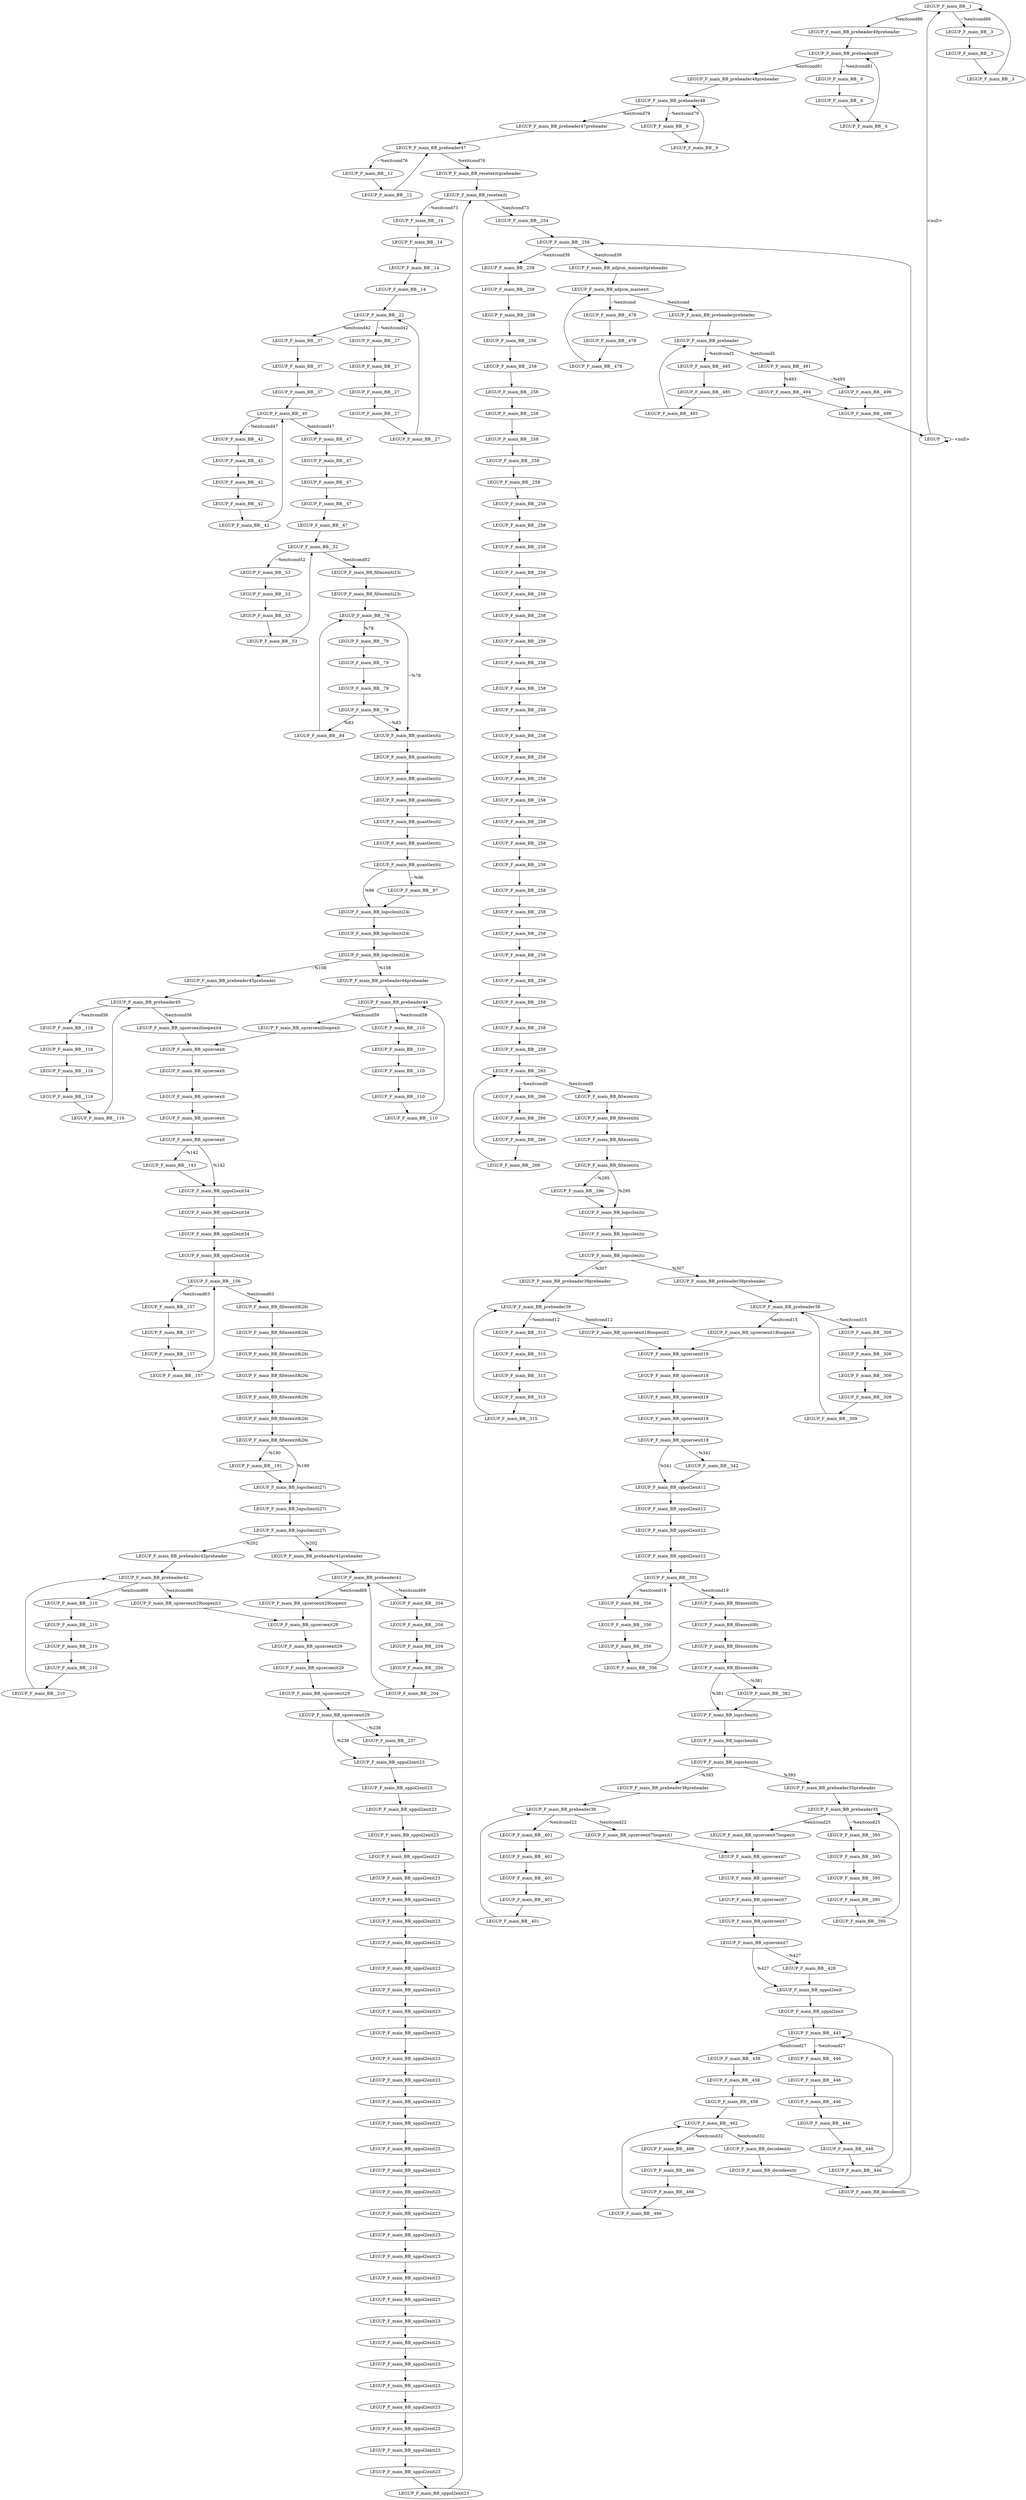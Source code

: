 digraph {
Node0x55e621563250[label="LEGUP_F_main_BB__1"];
Node0x55e621614e60[label="LEGUP"];
Node0x55e621614e60 -> Node0x55e621563250[label="<null>"];
Node0x55e621614e60 -> Node0x55e621614e60[label="~<null>"];
Node0x55e621563340[label="LEGUP_F_main_BB_preheader49preheader"];
Node0x55e621563250 -> Node0x55e621563340[label="%exitcond86"];
Node0x55e621563430[label="LEGUP_F_main_BB__3"];
Node0x55e621563250 -> Node0x55e621563430[label="~%exitcond86"];
Node0x55e621563700[label="LEGUP_F_main_BB_preheader49"];
Node0x55e621563340 -> Node0x55e621563700;
Node0x55e621563520[label="LEGUP_F_main_BB__3"];
Node0x55e621563430 -> Node0x55e621563520;
Node0x55e621563610[label="LEGUP_F_main_BB__3"];
Node0x55e621563520 -> Node0x55e621563610;
Node0x55e621563610 -> Node0x55e621563250;
Node0x55e6215637f0[label="LEGUP_F_main_BB_preheader48preheader"];
Node0x55e621563700 -> Node0x55e6215637f0[label="%exitcond81"];
Node0x55e6215638e0[label="LEGUP_F_main_BB__6"];
Node0x55e621563700 -> Node0x55e6215638e0[label="~%exitcond81"];
Node0x55e621563bb0[label="LEGUP_F_main_BB_preheader48"];
Node0x55e6215637f0 -> Node0x55e621563bb0;
Node0x55e6215639d0[label="LEGUP_F_main_BB__6"];
Node0x55e6215638e0 -> Node0x55e6215639d0;
Node0x55e621563ac0[label="LEGUP_F_main_BB__6"];
Node0x55e6215639d0 -> Node0x55e621563ac0;
Node0x55e621563ac0 -> Node0x55e621563700;
Node0x55e621563ca0[label="LEGUP_F_main_BB_preheader47preheader"];
Node0x55e621563bb0 -> Node0x55e621563ca0[label="%exitcond79"];
Node0x55e621563d90[label="LEGUP_F_main_BB__9"];
Node0x55e621563bb0 -> Node0x55e621563d90[label="~%exitcond79"];
Node0x55e621563f70[label="LEGUP_F_main_BB_preheader47"];
Node0x55e621563ca0 -> Node0x55e621563f70;
Node0x55e621563e80[label="LEGUP_F_main_BB__9"];
Node0x55e621563d90 -> Node0x55e621563e80;
Node0x55e621563e80 -> Node0x55e621563bb0;
Node0x55e621564060[label="LEGUP_F_main_BB_resetexitipreheader"];
Node0x55e621563f70 -> Node0x55e621564060[label="%exitcond76"];
Node0x55e621564150[label="LEGUP_F_main_BB__12"];
Node0x55e621563f70 -> Node0x55e621564150[label="~%exitcond76"];
Node0x55e621564330[label="LEGUP_F_main_BB_resetexiti"];
Node0x55e621564060 -> Node0x55e621564330;
Node0x55e621564240[label="LEGUP_F_main_BB__12"];
Node0x55e621564150 -> Node0x55e621564240;
Node0x55e621564240 -> Node0x55e621563f70;
Node0x55e621555070[label="LEGUP_F_main_BB__254"];
Node0x55e621564330 -> Node0x55e621555070[label="%exitcond73"];
Node0x55e621564420[label="LEGUP_F_main_BB__14"];
Node0x55e621564330 -> Node0x55e621564420[label="~%exitcond73"];
Node0x55e621564510[label="LEGUP_F_main_BB__14"];
Node0x55e621564420 -> Node0x55e621564510;
Node0x55e621564600[label="LEGUP_F_main_BB__14"];
Node0x55e621564510 -> Node0x55e621564600;
Node0x55e6215646f0[label="LEGUP_F_main_BB__14"];
Node0x55e621564600 -> Node0x55e6215646f0;
Node0x55e6215647e0[label="LEGUP_F_main_BB__22"];
Node0x55e6215646f0 -> Node0x55e6215647e0;
Node0x55e621564d80[label="LEGUP_F_main_BB__37"];
Node0x55e6215647e0 -> Node0x55e621564d80[label="%exitcond42"];
Node0x55e6215648d0[label="LEGUP_F_main_BB__27"];
Node0x55e6215647e0 -> Node0x55e6215648d0[label="~%exitcond42"];
Node0x55e6215649c0[label="LEGUP_F_main_BB__27"];
Node0x55e6215648d0 -> Node0x55e6215649c0;
Node0x55e621564ab0[label="LEGUP_F_main_BB__27"];
Node0x55e6215649c0 -> Node0x55e621564ab0;
Node0x55e621564ba0[label="LEGUP_F_main_BB__27"];
Node0x55e621564ab0 -> Node0x55e621564ba0;
Node0x55e621564c90[label="LEGUP_F_main_BB__27"];
Node0x55e621564ba0 -> Node0x55e621564c90;
Node0x55e621564c90 -> Node0x55e6215647e0;
Node0x55e621564e70[label="LEGUP_F_main_BB__37"];
Node0x55e621564d80 -> Node0x55e621564e70;
Node0x55e621564f60[label="LEGUP_F_main_BB__37"];
Node0x55e621564e70 -> Node0x55e621564f60;
Node0x55e621565050[label="LEGUP_F_main_BB__40"];
Node0x55e621564f60 -> Node0x55e621565050;
Node0x55e6215655f0[label="LEGUP_F_main_BB__47"];
Node0x55e621565050 -> Node0x55e6215655f0[label="%exitcond47"];
Node0x55e621565140[label="LEGUP_F_main_BB__42"];
Node0x55e621565050 -> Node0x55e621565140[label="~%exitcond47"];
Node0x55e621565230[label="LEGUP_F_main_BB__42"];
Node0x55e621565140 -> Node0x55e621565230;
Node0x55e621565320[label="LEGUP_F_main_BB__42"];
Node0x55e621565230 -> Node0x55e621565320;
Node0x55e621565410[label="LEGUP_F_main_BB__42"];
Node0x55e621565320 -> Node0x55e621565410;
Node0x55e621565500[label="LEGUP_F_main_BB__42"];
Node0x55e621565410 -> Node0x55e621565500;
Node0x55e621565500 -> Node0x55e621565050;
Node0x55e6215656e0[label="LEGUP_F_main_BB__47"];
Node0x55e6215655f0 -> Node0x55e6215656e0;
Node0x55e6215657d0[label="LEGUP_F_main_BB__47"];
Node0x55e6215656e0 -> Node0x55e6215657d0;
Node0x55e6215658c0[label="LEGUP_F_main_BB__47"];
Node0x55e6215657d0 -> Node0x55e6215658c0;
Node0x55e6215659b0[label="LEGUP_F_main_BB__47"];
Node0x55e6215658c0 -> Node0x55e6215659b0;
Node0x55e621565aa0[label="LEGUP_F_main_BB__52"];
Node0x55e6215659b0 -> Node0x55e621565aa0;
Node0x55e62153f440[label="LEGUP_F_main_BB_filtezexiti23i"];
Node0x55e621565aa0 -> Node0x55e62153f440[label="%exitcond52"];
Node0x55e621565b90[label="LEGUP_F_main_BB__53"];
Node0x55e621565aa0 -> Node0x55e621565b90[label="~%exitcond52"];
Node0x55e621565c80[label="LEGUP_F_main_BB__53"];
Node0x55e621565b90 -> Node0x55e621565c80;
Node0x55e621565d70[label="LEGUP_F_main_BB__53"];
Node0x55e621565c80 -> Node0x55e621565d70;
Node0x55e621565e60[label="LEGUP_F_main_BB__53"];
Node0x55e621565d70 -> Node0x55e621565e60;
Node0x55e621565e60 -> Node0x55e621565aa0;
Node0x55e62153f530[label="LEGUP_F_main_BB_filtezexiti23i"];
Node0x55e62153f440 -> Node0x55e62153f530;
Node0x55e62153f620[label="LEGUP_F_main_BB__76"];
Node0x55e62153f530 -> Node0x55e62153f620;
Node0x55e62153f710[label="LEGUP_F_main_BB__79"];
Node0x55e62153f620 -> Node0x55e62153f710[label="%78"];
Node0x55e62153fbc0[label="LEGUP_F_main_BB_quantlexitii"];
Node0x55e62153f620 -> Node0x55e62153fbc0[label="~%78"];
Node0x55e62153f800[label="LEGUP_F_main_BB__79"];
Node0x55e62153f710 -> Node0x55e62153f800;
Node0x55e62153f8f0[label="LEGUP_F_main_BB__79"];
Node0x55e62153f800 -> Node0x55e62153f8f0;
Node0x55e62153f9e0[label="LEGUP_F_main_BB__79"];
Node0x55e62153f8f0 -> Node0x55e62153f9e0;
Node0x55e62153fad0[label="LEGUP_F_main_BB__84"];
Node0x55e62153f9e0 -> Node0x55e62153fad0[label="%83"];
Node0x55e62153f9e0 -> Node0x55e62153fbc0[label="~%83"];
Node0x55e62153fad0 -> Node0x55e62153f620;
Node0x55e62153fcb0[label="LEGUP_F_main_BB_quantlexitii"];
Node0x55e62153fbc0 -> Node0x55e62153fcb0;
Node0x55e62153fda0[label="LEGUP_F_main_BB_quantlexitii"];
Node0x55e62153fcb0 -> Node0x55e62153fda0;
Node0x55e62153fe90[label="LEGUP_F_main_BB_quantlexitii"];
Node0x55e62153fda0 -> Node0x55e62153fe90;
Node0x55e62153ff80[label="LEGUP_F_main_BB_quantlexitii"];
Node0x55e62153fe90 -> Node0x55e62153ff80;
Node0x55e621540070[label="LEGUP_F_main_BB_quantlexitii"];
Node0x55e62153ff80 -> Node0x55e621540070;
Node0x55e621540160[label="LEGUP_F_main_BB_quantlexitii"];
Node0x55e621540070 -> Node0x55e621540160;
Node0x55e621540340[label="LEGUP_F_main_BB_logsclexiti24i"];
Node0x55e621540160 -> Node0x55e621540340[label="%96"];
Node0x55e621540250[label="LEGUP_F_main_BB__97"];
Node0x55e621540160 -> Node0x55e621540250[label="~%96"];
Node0x55e621540250 -> Node0x55e621540340;
Node0x55e621540430[label="LEGUP_F_main_BB_logsclexiti24i"];
Node0x55e621540340 -> Node0x55e621540430;
Node0x55e621540520[label="LEGUP_F_main_BB_logsclexiti24i"];
Node0x55e621540430 -> Node0x55e621540520;
Node0x55e621540700[label="LEGUP_F_main_BB_preheader44preheader"];
Node0x55e621540520 -> Node0x55e621540700[label="%108"];
Node0x55e621540610[label="LEGUP_F_main_BB_preheader45preheader"];
Node0x55e621540520 -> Node0x55e621540610[label="~%108"];
Node0x55e621540d90[label="LEGUP_F_main_BB_preheader45"];
Node0x55e621540610 -> Node0x55e621540d90;
Node0x55e6215407f0[label="LEGUP_F_main_BB_preheader44"];
Node0x55e621540700 -> Node0x55e6215407f0;
Node0x55e621541330[label="LEGUP_F_main_BB_upzeroexitloopexit"];
Node0x55e6215407f0 -> Node0x55e621541330[label="%exitcond59"];
Node0x55e6215408e0[label="LEGUP_F_main_BB__110"];
Node0x55e6215407f0 -> Node0x55e6215408e0[label="~%exitcond59"];
Node0x55e6215409d0[label="LEGUP_F_main_BB__110"];
Node0x55e6215408e0 -> Node0x55e6215409d0;
Node0x55e621540ac0[label="LEGUP_F_main_BB__110"];
Node0x55e6215409d0 -> Node0x55e621540ac0;
Node0x55e621540bb0[label="LEGUP_F_main_BB__110"];
Node0x55e621540ac0 -> Node0x55e621540bb0;
Node0x55e621540ca0[label="LEGUP_F_main_BB__110"];
Node0x55e621540bb0 -> Node0x55e621540ca0;
Node0x55e621540ca0 -> Node0x55e6215407f0;
Node0x55e621541420[label="LEGUP_F_main_BB_upzeroexitloopexit4"];
Node0x55e621540d90 -> Node0x55e621541420[label="%exitcond56"];
Node0x55e621540e80[label="LEGUP_F_main_BB__116"];
Node0x55e621540d90 -> Node0x55e621540e80[label="~%exitcond56"];
Node0x55e621540f70[label="LEGUP_F_main_BB__116"];
Node0x55e621540e80 -> Node0x55e621540f70;
Node0x55e621541060[label="LEGUP_F_main_BB__116"];
Node0x55e621540f70 -> Node0x55e621541060;
Node0x55e621541150[label="LEGUP_F_main_BB__116"];
Node0x55e621541060 -> Node0x55e621541150;
Node0x55e621541240[label="LEGUP_F_main_BB__116"];
Node0x55e621541150 -> Node0x55e621541240;
Node0x55e621541240 -> Node0x55e621540d90;
Node0x55e621541510[label="LEGUP_F_main_BB_upzeroexit"];
Node0x55e621541330 -> Node0x55e621541510;
Node0x55e621541420 -> Node0x55e621541510;
Node0x55e621541600[label="LEGUP_F_main_BB_upzeroexit"];
Node0x55e621541510 -> Node0x55e621541600;
Node0x55e6215416f0[label="LEGUP_F_main_BB_upzeroexit"];
Node0x55e621541600 -> Node0x55e6215416f0;
Node0x55e6215417e0[label="LEGUP_F_main_BB_upzeroexit"];
Node0x55e6215416f0 -> Node0x55e6215417e0;
Node0x55e6215418d0[label="LEGUP_F_main_BB_upzeroexit"];
Node0x55e6215417e0 -> Node0x55e6215418d0;
Node0x55e621541ab0[label="LEGUP_F_main_BB_uppol2exit34"];
Node0x55e6215418d0 -> Node0x55e621541ab0[label="%142"];
Node0x55e6215419c0[label="LEGUP_F_main_BB__143"];
Node0x55e6215418d0 -> Node0x55e6215419c0[label="~%142"];
Node0x55e6215419c0 -> Node0x55e621541ab0;
Node0x55e621541ba0[label="LEGUP_F_main_BB_uppol2exit34"];
Node0x55e621541ab0 -> Node0x55e621541ba0;
Node0x55e621541c90[label="LEGUP_F_main_BB_uppol2exit34"];
Node0x55e621541ba0 -> Node0x55e621541c90;
Node0x55e621541d80[label="LEGUP_F_main_BB_uppol2exit34"];
Node0x55e621541c90 -> Node0x55e621541d80;
Node0x55e621541e70[label="LEGUP_F_main_BB__156"];
Node0x55e621541d80 -> Node0x55e621541e70;
Node0x55e621542320[label="LEGUP_F_main_BB_filtezexit8i26i"];
Node0x55e621541e70 -> Node0x55e621542320[label="%exitcond63"];
Node0x55e621541f60[label="LEGUP_F_main_BB__157"];
Node0x55e621541e70 -> Node0x55e621541f60[label="~%exitcond63"];
Node0x55e621542050[label="LEGUP_F_main_BB__157"];
Node0x55e621541f60 -> Node0x55e621542050;
Node0x55e621542140[label="LEGUP_F_main_BB__157"];
Node0x55e621542050 -> Node0x55e621542140;
Node0x55e621542230[label="LEGUP_F_main_BB__157"];
Node0x55e621542140 -> Node0x55e621542230;
Node0x55e621542230 -> Node0x55e621541e70;
Node0x55e621542410[label="LEGUP_F_main_BB_filtezexit8i26i"];
Node0x55e621542320 -> Node0x55e621542410;
Node0x55e621542500[label="LEGUP_F_main_BB_filtezexit8i26i"];
Node0x55e621542410 -> Node0x55e621542500;
Node0x55e6215425f0[label="LEGUP_F_main_BB_filtezexit8i26i"];
Node0x55e621542500 -> Node0x55e6215425f0;
Node0x55e621574cc0[label="LEGUP_F_main_BB_filtezexit8i26i"];
Node0x55e6215425f0 -> Node0x55e621574cc0;
Node0x55e621574db0[label="LEGUP_F_main_BB_filtezexit8i26i"];
Node0x55e621574cc0 -> Node0x55e621574db0;
Node0x55e621574ea0[label="LEGUP_F_main_BB_filtezexit8i26i"];
Node0x55e621574db0 -> Node0x55e621574ea0;
Node0x55e621575080[label="LEGUP_F_main_BB_logschexiti27i"];
Node0x55e621574ea0 -> Node0x55e621575080[label="%190"];
Node0x55e621574f90[label="LEGUP_F_main_BB__191"];
Node0x55e621574ea0 -> Node0x55e621574f90[label="~%190"];
Node0x55e621574f90 -> Node0x55e621575080;
Node0x55e6215751a0[label="LEGUP_F_main_BB_logschexiti27i"];
Node0x55e621575080 -> Node0x55e6215751a0;
Node0x55e6215752c0[label="LEGUP_F_main_BB_logschexiti27i"];
Node0x55e6215751a0 -> Node0x55e6215752c0;
Node0x55e621575500[label="LEGUP_F_main_BB_preheader41preheader"];
Node0x55e6215752c0 -> Node0x55e621575500[label="%202"];
Node0x55e6215753e0[label="LEGUP_F_main_BB_preheader42preheader"];
Node0x55e6215752c0 -> Node0x55e6215753e0[label="~%202"];
Node0x55e621575cb0[label="LEGUP_F_main_BB_preheader42"];
Node0x55e6215753e0 -> Node0x55e621575cb0;
Node0x55e621575620[label="LEGUP_F_main_BB_preheader41"];
Node0x55e621575500 -> Node0x55e621575620;
Node0x55e621576370[label="LEGUP_F_main_BB_upzeroexit29loopexit"];
Node0x55e621575620 -> Node0x55e621576370[label="%exitcond69"];
Node0x55e621575740[label="LEGUP_F_main_BB__204"];
Node0x55e621575620 -> Node0x55e621575740[label="~%exitcond69"];
Node0x55e621575830[label="LEGUP_F_main_BB__204"];
Node0x55e621575740 -> Node0x55e621575830;
Node0x55e621575950[label="LEGUP_F_main_BB__204"];
Node0x55e621575830 -> Node0x55e621575950;
Node0x55e621575a70[label="LEGUP_F_main_BB__204"];
Node0x55e621575950 -> Node0x55e621575a70;
Node0x55e621575b90[label="LEGUP_F_main_BB__204"];
Node0x55e621575a70 -> Node0x55e621575b90;
Node0x55e621575b90 -> Node0x55e621575620;
Node0x55e6215764c0[label="LEGUP_F_main_BB_upzeroexit29loopexit3"];
Node0x55e621575cb0 -> Node0x55e6215764c0[label="%exitcond66"];
Node0x55e621575e00[label="LEGUP_F_main_BB__210"];
Node0x55e621575cb0 -> Node0x55e621575e00[label="~%exitcond66"];
Node0x55e621575ef0[label="LEGUP_F_main_BB__210"];
Node0x55e621575e00 -> Node0x55e621575ef0;
Node0x55e621576010[label="LEGUP_F_main_BB__210"];
Node0x55e621575ef0 -> Node0x55e621576010;
Node0x55e621576130[label="LEGUP_F_main_BB__210"];
Node0x55e621576010 -> Node0x55e621576130;
Node0x55e621576250[label="LEGUP_F_main_BB__210"];
Node0x55e621576130 -> Node0x55e621576250;
Node0x55e621576250 -> Node0x55e621575cb0;
Node0x55e6215765e0[label="LEGUP_F_main_BB_upzeroexit29"];
Node0x55e621576370 -> Node0x55e6215765e0;
Node0x55e6215764c0 -> Node0x55e6215765e0;
Node0x55e621576700[label="LEGUP_F_main_BB_upzeroexit29"];
Node0x55e6215765e0 -> Node0x55e621576700;
Node0x55e621576820[label="LEGUP_F_main_BB_upzeroexit29"];
Node0x55e621576700 -> Node0x55e621576820;
Node0x55e621576940[label="LEGUP_F_main_BB_upzeroexit29"];
Node0x55e621576820 -> Node0x55e621576940;
Node0x55e621576a60[label="LEGUP_F_main_BB_upzeroexit29"];
Node0x55e621576940 -> Node0x55e621576a60;
Node0x55e621576c70[label="LEGUP_F_main_BB_uppol2exit23"];
Node0x55e621576a60 -> Node0x55e621576c70[label="%236"];
Node0x55e621576b80[label="LEGUP_F_main_BB__237"];
Node0x55e621576a60 -> Node0x55e621576b80[label="~%236"];
Node0x55e621576b80 -> Node0x55e621576c70;
Node0x55e621576dc0[label="LEGUP_F_main_BB_uppol2exit23"];
Node0x55e621576c70 -> Node0x55e621576dc0;
Node0x55e621576ee0[label="LEGUP_F_main_BB_uppol2exit23"];
Node0x55e621576dc0 -> Node0x55e621576ee0;
Node0x55e621577000[label="LEGUP_F_main_BB_uppol2exit23"];
Node0x55e621576ee0 -> Node0x55e621577000;
Node0x55e621577120[label="LEGUP_F_main_BB_uppol2exit23"];
Node0x55e621577000 -> Node0x55e621577120;
Node0x55e621577240[label="LEGUP_F_main_BB_uppol2exit23"];
Node0x55e621577120 -> Node0x55e621577240;
Node0x55e621577360[label="LEGUP_F_main_BB_uppol2exit23"];
Node0x55e621577240 -> Node0x55e621577360;
Node0x55e621577480[label="LEGUP_F_main_BB_uppol2exit23"];
Node0x55e621577360 -> Node0x55e621577480;
Node0x55e6215775a0[label="LEGUP_F_main_BB_uppol2exit23"];
Node0x55e621577480 -> Node0x55e6215775a0;
Node0x55e6215776c0[label="LEGUP_F_main_BB_uppol2exit23"];
Node0x55e6215775a0 -> Node0x55e6215776c0;
Node0x55e6215777e0[label="LEGUP_F_main_BB_uppol2exit23"];
Node0x55e6215776c0 -> Node0x55e6215777e0;
Node0x55e621577900[label="LEGUP_F_main_BB_uppol2exit23"];
Node0x55e6215777e0 -> Node0x55e621577900;
Node0x55e621577a20[label="LEGUP_F_main_BB_uppol2exit23"];
Node0x55e621577900 -> Node0x55e621577a20;
Node0x55e621577b40[label="LEGUP_F_main_BB_uppol2exit23"];
Node0x55e621577a20 -> Node0x55e621577b40;
Node0x55e621577c60[label="LEGUP_F_main_BB_uppol2exit23"];
Node0x55e621577b40 -> Node0x55e621577c60;
Node0x55e621577d80[label="LEGUP_F_main_BB_uppol2exit23"];
Node0x55e621577c60 -> Node0x55e621577d80;
Node0x55e621577ea0[label="LEGUP_F_main_BB_uppol2exit23"];
Node0x55e621577d80 -> Node0x55e621577ea0;
Node0x55e621577fc0[label="LEGUP_F_main_BB_uppol2exit23"];
Node0x55e621577ea0 -> Node0x55e621577fc0;
Node0x55e6215780e0[label="LEGUP_F_main_BB_uppol2exit23"];
Node0x55e621577fc0 -> Node0x55e6215780e0;
Node0x55e621553f90[label="LEGUP_F_main_BB_uppol2exit23"];
Node0x55e6215780e0 -> Node0x55e621553f90;
Node0x55e6215540b0[label="LEGUP_F_main_BB_uppol2exit23"];
Node0x55e621553f90 -> Node0x55e6215540b0;
Node0x55e6215541d0[label="LEGUP_F_main_BB_uppol2exit23"];
Node0x55e6215540b0 -> Node0x55e6215541d0;
Node0x55e6215542f0[label="LEGUP_F_main_BB_uppol2exit23"];
Node0x55e6215541d0 -> Node0x55e6215542f0;
Node0x55e621554410[label="LEGUP_F_main_BB_uppol2exit23"];
Node0x55e6215542f0 -> Node0x55e621554410;
Node0x55e621554530[label="LEGUP_F_main_BB_uppol2exit23"];
Node0x55e621554410 -> Node0x55e621554530;
Node0x55e621554650[label="LEGUP_F_main_BB_uppol2exit23"];
Node0x55e621554530 -> Node0x55e621554650;
Node0x55e621554770[label="LEGUP_F_main_BB_uppol2exit23"];
Node0x55e621554650 -> Node0x55e621554770;
Node0x55e621554890[label="LEGUP_F_main_BB_uppol2exit23"];
Node0x55e621554770 -> Node0x55e621554890;
Node0x55e6215549b0[label="LEGUP_F_main_BB_uppol2exit23"];
Node0x55e621554890 -> Node0x55e6215549b0;
Node0x55e621554ad0[label="LEGUP_F_main_BB_uppol2exit23"];
Node0x55e6215549b0 -> Node0x55e621554ad0;
Node0x55e621554bf0[label="LEGUP_F_main_BB_uppol2exit23"];
Node0x55e621554ad0 -> Node0x55e621554bf0;
Node0x55e621554d10[label="LEGUP_F_main_BB_uppol2exit23"];
Node0x55e621554bf0 -> Node0x55e621554d10;
Node0x55e621554e30[label="LEGUP_F_main_BB_uppol2exit23"];
Node0x55e621554d10 -> Node0x55e621554e30;
Node0x55e621554f50[label="LEGUP_F_main_BB_uppol2exit23"];
Node0x55e621554e30 -> Node0x55e621554f50;
Node0x55e621554f50 -> Node0x55e621564330;
Node0x55e621555160[label="LEGUP_F_main_BB__256"];
Node0x55e621555070 -> Node0x55e621555160;
Node0x55e621555280[label="LEGUP_F_main_BB_adpcm_mainexitpreheader"];
Node0x55e621555160 -> Node0x55e621555280[label="%exitcond39"];
Node0x55e6215553d0[label="LEGUP_F_main_BB__258"];
Node0x55e621555160 -> Node0x55e6215553d0[label="~%exitcond39"];
Node0x55e62156f980[label="LEGUP_F_main_BB_adpcm_mainexit"];
Node0x55e621555280 -> Node0x55e62156f980;
Node0x55e6215554c0[label="LEGUP_F_main_BB__258"];
Node0x55e6215553d0 -> Node0x55e6215554c0;
Node0x55e6215555e0[label="LEGUP_F_main_BB__258"];
Node0x55e6215554c0 -> Node0x55e6215555e0;
Node0x55e621555700[label="LEGUP_F_main_BB__258"];
Node0x55e6215555e0 -> Node0x55e621555700;
Node0x55e621555820[label="LEGUP_F_main_BB__258"];
Node0x55e621555700 -> Node0x55e621555820;
Node0x55e621555940[label="LEGUP_F_main_BB__258"];
Node0x55e621555820 -> Node0x55e621555940;
Node0x55e621555a60[label="LEGUP_F_main_BB__258"];
Node0x55e621555940 -> Node0x55e621555a60;
Node0x55e621555b80[label="LEGUP_F_main_BB__258"];
Node0x55e621555a60 -> Node0x55e621555b80;
Node0x55e621555ca0[label="LEGUP_F_main_BB__258"];
Node0x55e621555b80 -> Node0x55e621555ca0;
Node0x55e621555dc0[label="LEGUP_F_main_BB__258"];
Node0x55e621555ca0 -> Node0x55e621555dc0;
Node0x55e621555ee0[label="LEGUP_F_main_BB__258"];
Node0x55e621555dc0 -> Node0x55e621555ee0;
Node0x55e621556000[label="LEGUP_F_main_BB__258"];
Node0x55e621555ee0 -> Node0x55e621556000;
Node0x55e621556120[label="LEGUP_F_main_BB__258"];
Node0x55e621556000 -> Node0x55e621556120;
Node0x55e621556240[label="LEGUP_F_main_BB__258"];
Node0x55e621556120 -> Node0x55e621556240;
Node0x55e621556360[label="LEGUP_F_main_BB__258"];
Node0x55e621556240 -> Node0x55e621556360;
Node0x55e621556480[label="LEGUP_F_main_BB__258"];
Node0x55e621556360 -> Node0x55e621556480;
Node0x55e6215565a0[label="LEGUP_F_main_BB__258"];
Node0x55e621556480 -> Node0x55e6215565a0;
Node0x55e6215566c0[label="LEGUP_F_main_BB__258"];
Node0x55e6215565a0 -> Node0x55e6215566c0;
Node0x55e6215567e0[label="LEGUP_F_main_BB__258"];
Node0x55e6215566c0 -> Node0x55e6215567e0;
Node0x55e621556900[label="LEGUP_F_main_BB__258"];
Node0x55e6215567e0 -> Node0x55e621556900;
Node0x55e621556a20[label="LEGUP_F_main_BB__258"];
Node0x55e621556900 -> Node0x55e621556a20;
Node0x55e621556b40[label="LEGUP_F_main_BB__258"];
Node0x55e621556a20 -> Node0x55e621556b40;
Node0x55e621556c60[label="LEGUP_F_main_BB__258"];
Node0x55e621556b40 -> Node0x55e621556c60;
Node0x55e621556d80[label="LEGUP_F_main_BB__258"];
Node0x55e621556c60 -> Node0x55e621556d80;
Node0x55e621556ea0[label="LEGUP_F_main_BB__258"];
Node0x55e621556d80 -> Node0x55e621556ea0;
Node0x55e621556fc0[label="LEGUP_F_main_BB__258"];
Node0x55e621556ea0 -> Node0x55e621556fc0;
Node0x55e6215570e0[label="LEGUP_F_main_BB__258"];
Node0x55e621556fc0 -> Node0x55e6215570e0;
Node0x55e621557200[label="LEGUP_F_main_BB__258"];
Node0x55e6215570e0 -> Node0x55e621557200;
Node0x55e621557320[label="LEGUP_F_main_BB__258"];
Node0x55e621557200 -> Node0x55e621557320;
Node0x55e621557440[label="LEGUP_F_main_BB__258"];
Node0x55e621557320 -> Node0x55e621557440;
Node0x55e6214faea0[label="LEGUP_F_main_BB__258"];
Node0x55e621557440 -> Node0x55e6214faea0;
Node0x55e6214fafc0[label="LEGUP_F_main_BB__258"];
Node0x55e6214faea0 -> Node0x55e6214fafc0;
Node0x55e6214fb0e0[label="LEGUP_F_main_BB__258"];
Node0x55e6214fafc0 -> Node0x55e6214fb0e0;
Node0x55e6214fb200[label="LEGUP_F_main_BB__258"];
Node0x55e6214fb0e0 -> Node0x55e6214fb200;
Node0x55e6214fb320[label="LEGUP_F_main_BB__258"];
Node0x55e6214fb200 -> Node0x55e6214fb320;
Node0x55e6214fb440[label="LEGUP_F_main_BB__265"];
Node0x55e6214fb320 -> Node0x55e6214fb440;
Node0x55e6214fb9e0[label="LEGUP_F_main_BB_filtezexitii"];
Node0x55e6214fb440 -> Node0x55e6214fb9e0[label="%exitcond9"];
Node0x55e6214fb560[label="LEGUP_F_main_BB__266"];
Node0x55e6214fb440 -> Node0x55e6214fb560[label="~%exitcond9"];
Node0x55e6214fb680[label="LEGUP_F_main_BB__266"];
Node0x55e6214fb560 -> Node0x55e6214fb680;
Node0x55e6214fb7a0[label="LEGUP_F_main_BB__266"];
Node0x55e6214fb680 -> Node0x55e6214fb7a0;
Node0x55e6214fb8c0[label="LEGUP_F_main_BB__266"];
Node0x55e6214fb7a0 -> Node0x55e6214fb8c0;
Node0x55e6214fb8c0 -> Node0x55e6214fb440;
Node0x55e6214fbb30[label="LEGUP_F_main_BB_filtezexitii"];
Node0x55e6214fb9e0 -> Node0x55e6214fbb30;
Node0x55e6214fbc50[label="LEGUP_F_main_BB_filtezexitii"];
Node0x55e6214fbb30 -> Node0x55e6214fbc50;
Node0x55e6214fbd70[label="LEGUP_F_main_BB_filtezexitii"];
Node0x55e6214fbc50 -> Node0x55e6214fbd70;
Node0x55e6214fbf80[label="LEGUP_F_main_BB_logsclexitii"];
Node0x55e6214fbd70 -> Node0x55e6214fbf80[label="%295"];
Node0x55e6214fbe90[label="LEGUP_F_main_BB__296"];
Node0x55e6214fbd70 -> Node0x55e6214fbe90[label="~%295"];
Node0x55e6214fbe90 -> Node0x55e6214fbf80;
Node0x55e6214fc0d0[label="LEGUP_F_main_BB_logsclexitii"];
Node0x55e6214fbf80 -> Node0x55e6214fc0d0;
Node0x55e6214fc1f0[label="LEGUP_F_main_BB_logsclexitii"];
Node0x55e6214fc0d0 -> Node0x55e6214fc1f0;
Node0x55e6214fc430[label="LEGUP_F_main_BB_preheader38preheader"];
Node0x55e6214fc1f0 -> Node0x55e6214fc430[label="%307"];
Node0x55e6214fc310[label="LEGUP_F_main_BB_preheader39preheader"];
Node0x55e6214fc1f0 -> Node0x55e6214fc310[label="~%307"];
Node0x55e6214fcbe0[label="LEGUP_F_main_BB_preheader39"];
Node0x55e6214fc310 -> Node0x55e6214fcbe0;
Node0x55e6214fc550[label="LEGUP_F_main_BB_preheader38"];
Node0x55e6214fc430 -> Node0x55e6214fc550;
Node0x55e6214fd2a0[label="LEGUP_F_main_BB_upzeroexit18loopexit"];
Node0x55e6214fc550 -> Node0x55e6214fd2a0[label="%exitcond15"];
Node0x55e6214fc670[label="LEGUP_F_main_BB__309"];
Node0x55e6214fc550 -> Node0x55e6214fc670[label="~%exitcond15"];
Node0x55e6214fc760[label="LEGUP_F_main_BB__309"];
Node0x55e6214fc670 -> Node0x55e6214fc760;
Node0x55e6214fc880[label="LEGUP_F_main_BB__309"];
Node0x55e6214fc760 -> Node0x55e6214fc880;
Node0x55e6214fc9a0[label="LEGUP_F_main_BB__309"];
Node0x55e6214fc880 -> Node0x55e6214fc9a0;
Node0x55e6214fcac0[label="LEGUP_F_main_BB__309"];
Node0x55e6214fc9a0 -> Node0x55e6214fcac0;
Node0x55e6214fcac0 -> Node0x55e6214fc550;
Node0x55e6214fd3f0[label="LEGUP_F_main_BB_upzeroexit18loopexit2"];
Node0x55e6214fcbe0 -> Node0x55e6214fd3f0[label="%exitcond12"];
Node0x55e6214fcd30[label="LEGUP_F_main_BB__315"];
Node0x55e6214fcbe0 -> Node0x55e6214fcd30[label="~%exitcond12"];
Node0x55e6214fce20[label="LEGUP_F_main_BB__315"];
Node0x55e6214fcd30 -> Node0x55e6214fce20;
Node0x55e6214fcf40[label="LEGUP_F_main_BB__315"];
Node0x55e6214fce20 -> Node0x55e6214fcf40;
Node0x55e6214fd060[label="LEGUP_F_main_BB__315"];
Node0x55e6214fcf40 -> Node0x55e6214fd060;
Node0x55e6214fd180[label="LEGUP_F_main_BB__315"];
Node0x55e6214fd060 -> Node0x55e6214fd180;
Node0x55e6214fd180 -> Node0x55e6214fcbe0;
Node0x55e6214fd510[label="LEGUP_F_main_BB_upzeroexit18"];
Node0x55e6214fd2a0 -> Node0x55e6214fd510;
Node0x55e6214fd3f0 -> Node0x55e6214fd510;
Node0x55e6214fd630[label="LEGUP_F_main_BB_upzeroexit18"];
Node0x55e6214fd510 -> Node0x55e6214fd630;
Node0x55e6214fd750[label="LEGUP_F_main_BB_upzeroexit18"];
Node0x55e6214fd630 -> Node0x55e6214fd750;
Node0x55e6214fd870[label="LEGUP_F_main_BB_upzeroexit18"];
Node0x55e6214fd750 -> Node0x55e6214fd870;
Node0x55e6214fd990[label="LEGUP_F_main_BB_upzeroexit18"];
Node0x55e6214fd870 -> Node0x55e6214fd990;
Node0x55e6214fdba0[label="LEGUP_F_main_BB_uppol2exit12"];
Node0x55e6214fd990 -> Node0x55e6214fdba0[label="%341"];
Node0x55e6214fdab0[label="LEGUP_F_main_BB__342"];
Node0x55e6214fd990 -> Node0x55e6214fdab0[label="~%341"];
Node0x55e6214fdab0 -> Node0x55e6214fdba0;
Node0x55e6214fdcf0[label="LEGUP_F_main_BB_uppol2exit12"];
Node0x55e6214fdba0 -> Node0x55e6214fdcf0;
Node0x55e6214fde10[label="LEGUP_F_main_BB_uppol2exit12"];
Node0x55e6214fdcf0 -> Node0x55e6214fde10;
Node0x55e6214fdf30[label="LEGUP_F_main_BB_uppol2exit12"];
Node0x55e6214fde10 -> Node0x55e6214fdf30;
Node0x55e6214fe050[label="LEGUP_F_main_BB__355"];
Node0x55e6214fdf30 -> Node0x55e6214fe050;
Node0x55e6214f47a0[label="LEGUP_F_main_BB_filtezexit8ii"];
Node0x55e6214fe050 -> Node0x55e6214f47a0[label="%exitcond19"];
Node0x55e6214fe140[label="LEGUP_F_main_BB__356"];
Node0x55e6214fe050 -> Node0x55e6214fe140[label="~%exitcond19"];
Node0x55e6214fe260[label="LEGUP_F_main_BB__356"];
Node0x55e6214fe140 -> Node0x55e6214fe260;
Node0x55e6214fe380[label="LEGUP_F_main_BB__356"];
Node0x55e6214fe260 -> Node0x55e6214fe380;
Node0x55e6214fe4a0[label="LEGUP_F_main_BB__356"];
Node0x55e6214fe380 -> Node0x55e6214fe4a0;
Node0x55e6214fe4a0 -> Node0x55e6214fe050;
Node0x55e6214f48c0[label="LEGUP_F_main_BB_filtezexit8ii"];
Node0x55e6214f47a0 -> Node0x55e6214f48c0;
Node0x55e6214f49e0[label="LEGUP_F_main_BB_filtezexit8ii"];
Node0x55e6214f48c0 -> Node0x55e6214f49e0;
Node0x55e6214f4b00[label="LEGUP_F_main_BB_filtezexit8ii"];
Node0x55e6214f49e0 -> Node0x55e6214f4b00;
Node0x55e6214f4d10[label="LEGUP_F_main_BB_logschexitii"];
Node0x55e6214f4b00 -> Node0x55e6214f4d10[label="%381"];
Node0x55e6214f4c20[label="LEGUP_F_main_BB__382"];
Node0x55e6214f4b00 -> Node0x55e6214f4c20[label="~%381"];
Node0x55e6214f4c20 -> Node0x55e6214f4d10;
Node0x55e6214f4e60[label="LEGUP_F_main_BB_logschexitii"];
Node0x55e6214f4d10 -> Node0x55e6214f4e60;
Node0x55e6214f4f80[label="LEGUP_F_main_BB_logschexitii"];
Node0x55e6214f4e60 -> Node0x55e6214f4f80;
Node0x55e6214f51c0[label="LEGUP_F_main_BB_preheader35preheader"];
Node0x55e6214f4f80 -> Node0x55e6214f51c0[label="%393"];
Node0x55e6214f50a0[label="LEGUP_F_main_BB_preheader36preheader"];
Node0x55e6214f4f80 -> Node0x55e6214f50a0[label="~%393"];
Node0x55e6214f5970[label="LEGUP_F_main_BB_preheader36"];
Node0x55e6214f50a0 -> Node0x55e6214f5970;
Node0x55e6214f52e0[label="LEGUP_F_main_BB_preheader35"];
Node0x55e6214f51c0 -> Node0x55e6214f52e0;
Node0x55e6214f6030[label="LEGUP_F_main_BB_upzeroexit7loopexit"];
Node0x55e6214f52e0 -> Node0x55e6214f6030[label="%exitcond25"];
Node0x55e6214f5400[label="LEGUP_F_main_BB__395"];
Node0x55e6214f52e0 -> Node0x55e6214f5400[label="~%exitcond25"];
Node0x55e6214f54f0[label="LEGUP_F_main_BB__395"];
Node0x55e6214f5400 -> Node0x55e6214f54f0;
Node0x55e6214f5610[label="LEGUP_F_main_BB__395"];
Node0x55e6214f54f0 -> Node0x55e6214f5610;
Node0x55e6214f5730[label="LEGUP_F_main_BB__395"];
Node0x55e6214f5610 -> Node0x55e6214f5730;
Node0x55e6214f5850[label="LEGUP_F_main_BB__395"];
Node0x55e6214f5730 -> Node0x55e6214f5850;
Node0x55e6214f5850 -> Node0x55e6214f52e0;
Node0x55e6214f6180[label="LEGUP_F_main_BB_upzeroexit7loopexit1"];
Node0x55e6214f5970 -> Node0x55e6214f6180[label="%exitcond22"];
Node0x55e6214f5ac0[label="LEGUP_F_main_BB__401"];
Node0x55e6214f5970 -> Node0x55e6214f5ac0[label="~%exitcond22"];
Node0x55e6214f5bb0[label="LEGUP_F_main_BB__401"];
Node0x55e6214f5ac0 -> Node0x55e6214f5bb0;
Node0x55e6214f5cd0[label="LEGUP_F_main_BB__401"];
Node0x55e6214f5bb0 -> Node0x55e6214f5cd0;
Node0x55e6214f5df0[label="LEGUP_F_main_BB__401"];
Node0x55e6214f5cd0 -> Node0x55e6214f5df0;
Node0x55e6214f5f10[label="LEGUP_F_main_BB__401"];
Node0x55e6214f5df0 -> Node0x55e6214f5f10;
Node0x55e6214f5f10 -> Node0x55e6214f5970;
Node0x55e6214f62a0[label="LEGUP_F_main_BB_upzeroexit7"];
Node0x55e6214f6030 -> Node0x55e6214f62a0;
Node0x55e6214f6180 -> Node0x55e6214f62a0;
Node0x55e6214f63c0[label="LEGUP_F_main_BB_upzeroexit7"];
Node0x55e6214f62a0 -> Node0x55e6214f63c0;
Node0x55e6214f64e0[label="LEGUP_F_main_BB_upzeroexit7"];
Node0x55e6214f63c0 -> Node0x55e6214f64e0;
Node0x55e6214f6600[label="LEGUP_F_main_BB_upzeroexit7"];
Node0x55e6214f64e0 -> Node0x55e6214f6600;
Node0x55e6214f6720[label="LEGUP_F_main_BB_upzeroexit7"];
Node0x55e6214f6600 -> Node0x55e6214f6720;
Node0x55e6214f6930[label="LEGUP_F_main_BB_uppol2exit"];
Node0x55e6214f6720 -> Node0x55e6214f6930[label="%427"];
Node0x55e6214f6840[label="LEGUP_F_main_BB__428"];
Node0x55e6214f6720 -> Node0x55e6214f6840[label="~%427"];
Node0x55e6214f6840 -> Node0x55e6214f6930;
Node0x55e6214f6a80[label="LEGUP_F_main_BB_uppol2exit"];
Node0x55e6214f6930 -> Node0x55e6214f6a80;
Node0x55e6214f6ba0[label="LEGUP_F_main_BB__443"];
Node0x55e6214f6a80 -> Node0x55e6214f6ba0;
Node0x55e6214f7350[label="LEGUP_F_main_BB__458"];
Node0x55e6214f6ba0 -> Node0x55e6214f7350[label="%exitcond27"];
Node0x55e6214f6c90[label="LEGUP_F_main_BB__446"];
Node0x55e6214f6ba0 -> Node0x55e6214f6c90[label="~%exitcond27"];
Node0x55e6214f6db0[label="LEGUP_F_main_BB__446"];
Node0x55e6214f6c90 -> Node0x55e6214f6db0;
Node0x55e6214f6ed0[label="LEGUP_F_main_BB__446"];
Node0x55e6214f6db0 -> Node0x55e6214f6ed0;
Node0x55e6214f6ff0[label="LEGUP_F_main_BB__446"];
Node0x55e6214f6ed0 -> Node0x55e6214f6ff0;
Node0x55e6214f7110[label="LEGUP_F_main_BB__446"];
Node0x55e6214f6ff0 -> Node0x55e6214f7110;
Node0x55e6214f7230[label="LEGUP_F_main_BB__446"];
Node0x55e6214f7110 -> Node0x55e6214f7230;
Node0x55e6214f7230 -> Node0x55e6214f6ba0;
Node0x55e6214f7470[label="LEGUP_F_main_BB__458"];
Node0x55e6214f7350 -> Node0x55e6214f7470;
Node0x55e6214f7590[label="LEGUP_F_main_BB__458"];
Node0x55e6214f7470 -> Node0x55e6214f7590;
Node0x55e6214f76b0[label="LEGUP_F_main_BB__462"];
Node0x55e6214f7590 -> Node0x55e6214f76b0;
Node0x55e6214f7c50[label="LEGUP_F_main_BB_decodeexiti"];
Node0x55e6214f76b0 -> Node0x55e6214f7c50[label="%exitcond32"];
Node0x55e6214f77d0[label="LEGUP_F_main_BB__466"];
Node0x55e6214f76b0 -> Node0x55e6214f77d0[label="~%exitcond32"];
Node0x55e6214f78f0[label="LEGUP_F_main_BB__466"];
Node0x55e6214f77d0 -> Node0x55e6214f78f0;
Node0x55e6214f7a10[label="LEGUP_F_main_BB__466"];
Node0x55e6214f78f0 -> Node0x55e6214f7a10;
Node0x55e6214f7b30[label="LEGUP_F_main_BB__466"];
Node0x55e6214f7a10 -> Node0x55e6214f7b30;
Node0x55e6214f7b30 -> Node0x55e6214f76b0;
Node0x55e6214f7da0[label="LEGUP_F_main_BB_decodeexiti"];
Node0x55e6214f7c50 -> Node0x55e6214f7da0;
Node0x55e6214f7ec0[label="LEGUP_F_main_BB_decodeexiti"];
Node0x55e6214f7da0 -> Node0x55e6214f7ec0;
Node0x55e6214f7ec0 -> Node0x55e621555160;
Node0x55e62156faa0[label="LEGUP_F_main_BB_preheaderpreheader"];
Node0x55e62156f980 -> Node0x55e62156faa0[label="%exitcond"];
Node0x55e62156fbc0[label="LEGUP_F_main_BB__478"];
Node0x55e62156f980 -> Node0x55e62156fbc0[label="~%exitcond"];
Node0x55e62156fef0[label="LEGUP_F_main_BB_preheader"];
Node0x55e62156faa0 -> Node0x55e62156fef0;
Node0x55e62156fcb0[label="LEGUP_F_main_BB__478"];
Node0x55e62156fbc0 -> Node0x55e62156fcb0;
Node0x55e62156fdd0[label="LEGUP_F_main_BB__478"];
Node0x55e62156fcb0 -> Node0x55e62156fdd0;
Node0x55e62156fdd0 -> Node0x55e62156f980;
Node0x55e621570370[label="LEGUP_F_main_BB__491"];
Node0x55e62156fef0 -> Node0x55e621570370[label="%exitcond5"];
Node0x55e621570040[label="LEGUP_F_main_BB__485"];
Node0x55e62156fef0 -> Node0x55e621570040[label="~%exitcond5"];
Node0x55e621570130[label="LEGUP_F_main_BB__485"];
Node0x55e621570040 -> Node0x55e621570130;
Node0x55e621570250[label="LEGUP_F_main_BB__485"];
Node0x55e621570130 -> Node0x55e621570250;
Node0x55e621570250 -> Node0x55e62156fef0;
Node0x55e621570490[label="LEGUP_F_main_BB__494"];
Node0x55e621570370 -> Node0x55e621570490[label="%493"];
Node0x55e6215705b0[label="LEGUP_F_main_BB__496"];
Node0x55e621570370 -> Node0x55e6215705b0[label="~%493"];
Node0x55e6215706d0[label="LEGUP_F_main_BB__498"];
Node0x55e621570490 -> Node0x55e6215706d0;
Node0x55e6215705b0 -> Node0x55e6215706d0;
Node0x55e6215706d0 -> Node0x55e621614e60;
}
